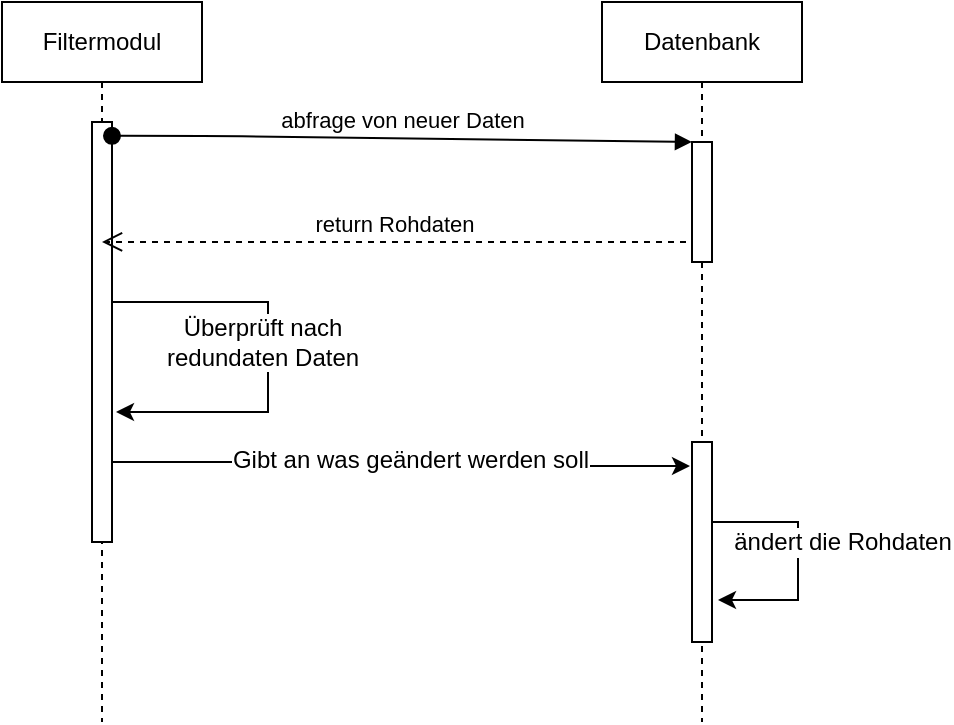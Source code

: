 <mxfile version="12.9.4" type="device"><diagram id="T14Waq3W4lNqCX4Fl-k9" name="Page-1"><mxGraphModel dx="1422" dy="791" grid="1" gridSize="10" guides="1" tooltips="1" connect="1" arrows="1" fold="1" page="1" pageScale="1" pageWidth="827" pageHeight="1169" math="0" shadow="0"><root><mxCell id="0"/><mxCell id="1" parent="0"/><mxCell id="3_LsTaa9YCzcFjAbQoEm-1" value="Filtermodul" style="shape=umlLifeline;perimeter=lifelinePerimeter;whiteSpace=wrap;html=1;container=1;collapsible=0;recursiveResize=0;outlineConnect=0;" vertex="1" parent="1"><mxGeometry x="210" y="80" width="100" height="360" as="geometry"/></mxCell><mxCell id="3_LsTaa9YCzcFjAbQoEm-3" value="" style="html=1;points=[];perimeter=orthogonalPerimeter;" vertex="1" parent="3_LsTaa9YCzcFjAbQoEm-1"><mxGeometry x="45" y="60" width="10" height="210" as="geometry"/></mxCell><mxCell id="3_LsTaa9YCzcFjAbQoEm-9" style="edgeStyle=orthogonalEdgeStyle;rounded=0;orthogonalLoop=1;jettySize=auto;html=1;" edge="1" parent="3_LsTaa9YCzcFjAbQoEm-1" source="3_LsTaa9YCzcFjAbQoEm-3"><mxGeometry relative="1" as="geometry"><mxPoint x="57" y="205" as="targetPoint"/><Array as="points"><mxPoint x="133" y="150"/><mxPoint x="133" y="205"/></Array></mxGeometry></mxCell><mxCell id="3_LsTaa9YCzcFjAbQoEm-10" value="&lt;div&gt;Überprüft nach&lt;/div&gt;&lt;div&gt;redundaten Daten&lt;br&gt;&lt;/div&gt;" style="text;html=1;align=center;verticalAlign=middle;resizable=0;points=[];labelBackgroundColor=#ffffff;" vertex="1" connectable="0" parent="3_LsTaa9YCzcFjAbQoEm-9"><mxGeometry x="-0.264" y="-12" relative="1" as="geometry"><mxPoint x="-2" y="8" as="offset"/></mxGeometry></mxCell><mxCell id="3_LsTaa9YCzcFjAbQoEm-2" value="Datenbank" style="shape=umlLifeline;perimeter=lifelinePerimeter;whiteSpace=wrap;html=1;container=1;collapsible=0;recursiveResize=0;outlineConnect=0;" vertex="1" parent="1"><mxGeometry x="510" y="80" width="100" height="360" as="geometry"/></mxCell><mxCell id="3_LsTaa9YCzcFjAbQoEm-5" value="" style="html=1;points=[];perimeter=orthogonalPerimeter;" vertex="1" parent="3_LsTaa9YCzcFjAbQoEm-2"><mxGeometry x="45" y="70" width="10" height="60" as="geometry"/></mxCell><mxCell id="3_LsTaa9YCzcFjAbQoEm-18" value="" style="edgeStyle=orthogonalEdgeStyle;rounded=0;orthogonalLoop=1;jettySize=auto;html=1;" edge="1" parent="3_LsTaa9YCzcFjAbQoEm-2" source="3_LsTaa9YCzcFjAbQoEm-12"><mxGeometry relative="1" as="geometry"><mxPoint x="58" y="299" as="targetPoint"/><Array as="points"><mxPoint x="98" y="260"/><mxPoint x="98" y="299"/></Array></mxGeometry></mxCell><mxCell id="3_LsTaa9YCzcFjAbQoEm-19" value="ändert die Rohdaten" style="text;html=1;align=center;verticalAlign=middle;resizable=0;points=[];labelBackgroundColor=#ffffff;" vertex="1" connectable="0" parent="3_LsTaa9YCzcFjAbQoEm-18"><mxGeometry x="-0.295" y="-8" relative="1" as="geometry"><mxPoint x="30" y="10" as="offset"/></mxGeometry></mxCell><mxCell id="3_LsTaa9YCzcFjAbQoEm-12" value="" style="html=1;points=[];perimeter=orthogonalPerimeter;" vertex="1" parent="3_LsTaa9YCzcFjAbQoEm-2"><mxGeometry x="45" y="220" width="10" height="100" as="geometry"/></mxCell><mxCell id="3_LsTaa9YCzcFjAbQoEm-6" value="abfrage von neuer Daten" style="html=1;verticalAlign=bottom;startArrow=oval;endArrow=block;startSize=8;exitX=1;exitY=0.033;exitDx=0;exitDy=0;exitPerimeter=0;" edge="1" target="3_LsTaa9YCzcFjAbQoEm-5" parent="1" source="3_LsTaa9YCzcFjAbQoEm-3"><mxGeometry relative="1" as="geometry"><mxPoint x="460" y="150" as="sourcePoint"/><Array as="points"><mxPoint x="320" y="147"/></Array></mxGeometry></mxCell><mxCell id="3_LsTaa9YCzcFjAbQoEm-7" value="return Rohdaten" style="html=1;verticalAlign=bottom;endArrow=open;dashed=1;endSize=8;exitX=-0.3;exitY=0.833;exitDx=0;exitDy=0;exitPerimeter=0;" edge="1" parent="1" source="3_LsTaa9YCzcFjAbQoEm-5" target="3_LsTaa9YCzcFjAbQoEm-1"><mxGeometry relative="1" as="geometry"><mxPoint x="494" y="200" as="sourcePoint"/><mxPoint x="414" y="200" as="targetPoint"/><mxPoint as="offset"/></mxGeometry></mxCell><mxCell id="3_LsTaa9YCzcFjAbQoEm-13" style="edgeStyle=orthogonalEdgeStyle;rounded=0;orthogonalLoop=1;jettySize=auto;html=1;" edge="1" parent="1" source="3_LsTaa9YCzcFjAbQoEm-3"><mxGeometry relative="1" as="geometry"><mxPoint x="554" y="312" as="targetPoint"/><Array as="points"><mxPoint x="410" y="310"/><mxPoint x="410" y="312"/></Array></mxGeometry></mxCell><mxCell id="3_LsTaa9YCzcFjAbQoEm-14" value="Gibt an was geändert werden soll" style="text;html=1;align=center;verticalAlign=middle;resizable=0;points=[];labelBackgroundColor=#ffffff;" vertex="1" connectable="0" parent="3_LsTaa9YCzcFjAbQoEm-13"><mxGeometry x="0.203" y="3" relative="1" as="geometry"><mxPoint x="-24" as="offset"/></mxGeometry></mxCell></root></mxGraphModel></diagram></mxfile>